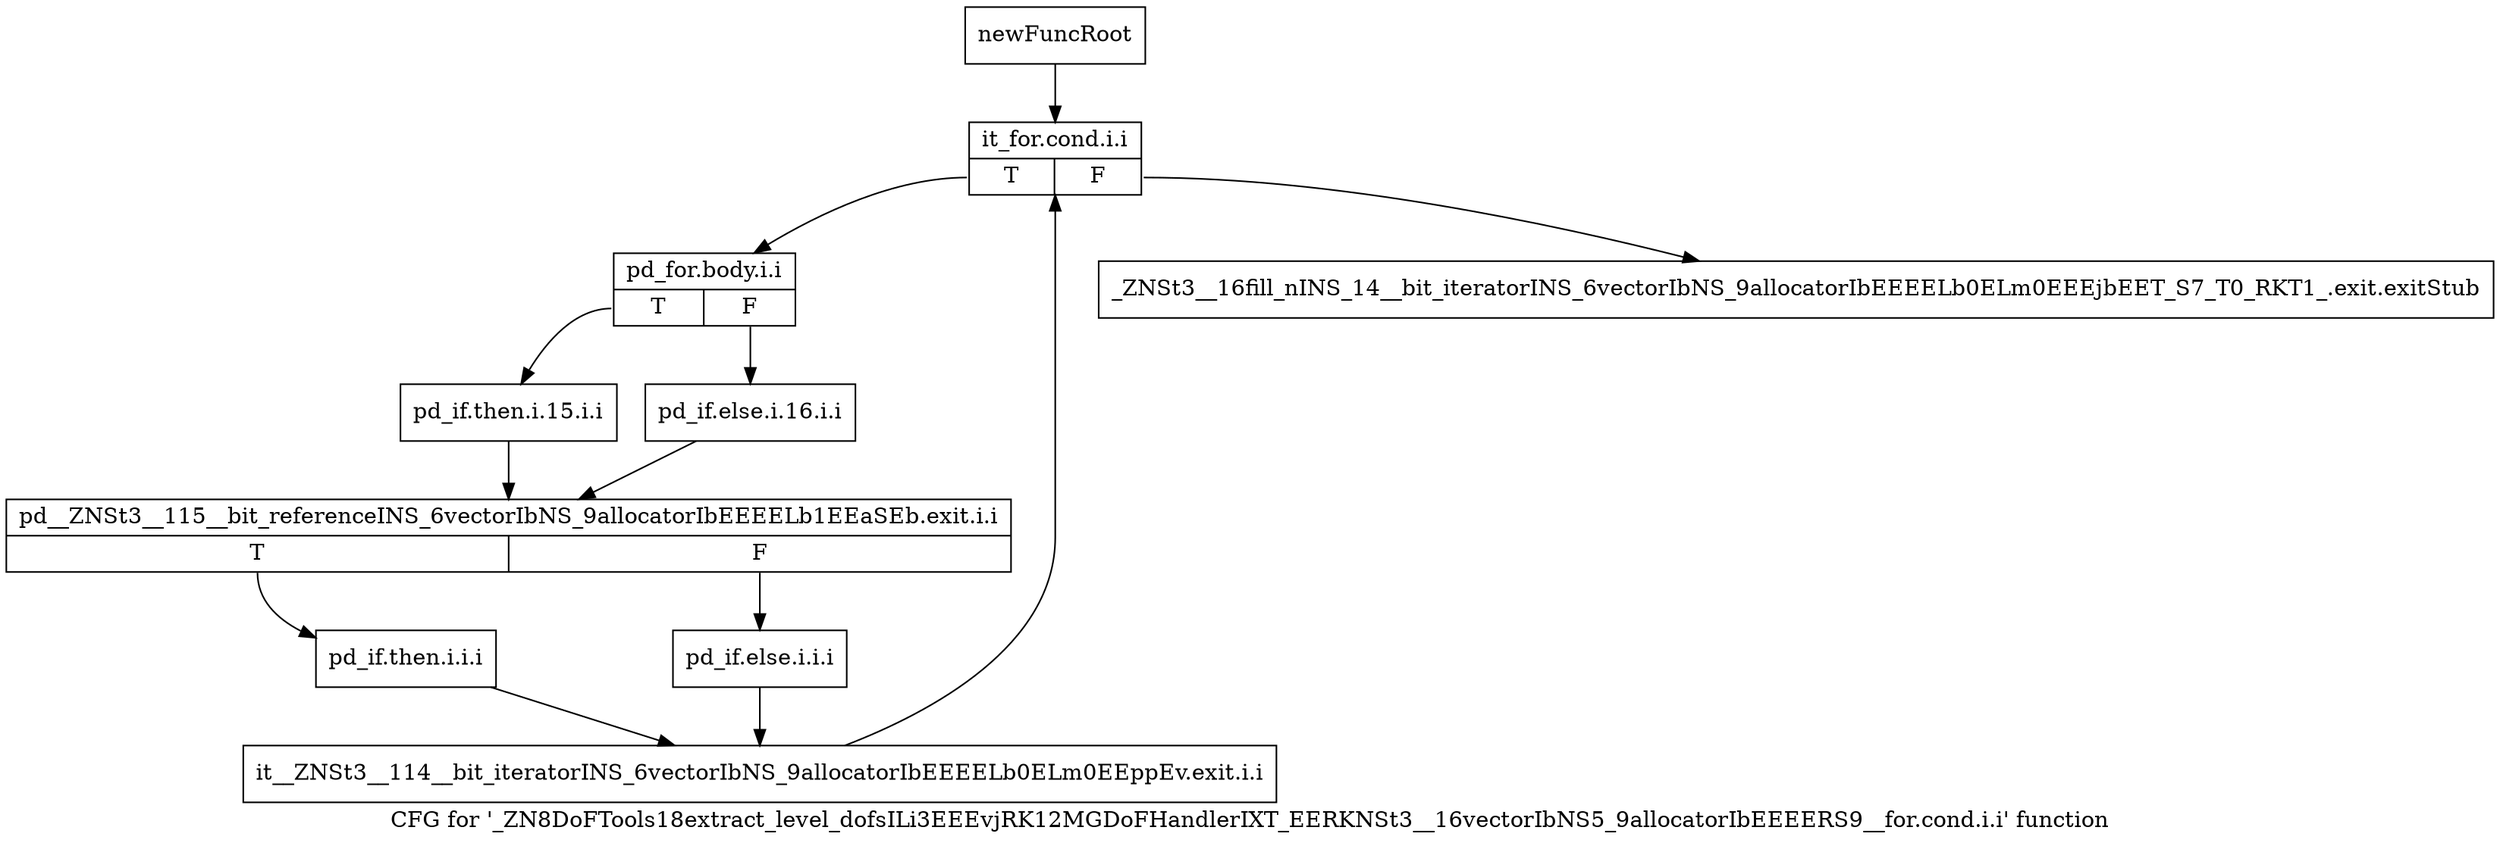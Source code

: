 digraph "CFG for '_ZN8DoFTools18extract_level_dofsILi3EEEvjRK12MGDoFHandlerIXT_EERKNSt3__16vectorIbNS5_9allocatorIbEEEERS9__for.cond.i.i' function" {
	label="CFG for '_ZN8DoFTools18extract_level_dofsILi3EEEvjRK12MGDoFHandlerIXT_EERKNSt3__16vectorIbNS5_9allocatorIbEEEERS9__for.cond.i.i' function";

	Node0x8fe5da0 [shape=record,label="{newFuncRoot}"];
	Node0x8fe5da0 -> Node0x8fe5e40;
	Node0x8fe5df0 [shape=record,label="{_ZNSt3__16fill_nINS_14__bit_iteratorINS_6vectorIbNS_9allocatorIbEEEELb0ELm0EEEjbEET_S7_T0_RKT1_.exit.exitStub}"];
	Node0x8fe5e40 [shape=record,label="{it_for.cond.i.i|{<s0>T|<s1>F}}"];
	Node0x8fe5e40:s0 -> Node0x8fe5e90;
	Node0x8fe5e40:s1 -> Node0x8fe5df0;
	Node0x8fe5e90 [shape=record,label="{pd_for.body.i.i|{<s0>T|<s1>F}}"];
	Node0x8fe5e90:s0 -> Node0x8fe5f30;
	Node0x8fe5e90:s1 -> Node0x8fe5ee0;
	Node0x8fe5ee0 [shape=record,label="{pd_if.else.i.16.i.i}"];
	Node0x8fe5ee0 -> Node0x8fe5f80;
	Node0x8fe5f30 [shape=record,label="{pd_if.then.i.15.i.i}"];
	Node0x8fe5f30 -> Node0x8fe5f80;
	Node0x8fe5f80 [shape=record,label="{pd__ZNSt3__115__bit_referenceINS_6vectorIbNS_9allocatorIbEEEELb1EEaSEb.exit.i.i|{<s0>T|<s1>F}}"];
	Node0x8fe5f80:s0 -> Node0x8fe6020;
	Node0x8fe5f80:s1 -> Node0x8fe5fd0;
	Node0x8fe5fd0 [shape=record,label="{pd_if.else.i.i.i}"];
	Node0x8fe5fd0 -> Node0x8fe6070;
	Node0x8fe6020 [shape=record,label="{pd_if.then.i.i.i}"];
	Node0x8fe6020 -> Node0x8fe6070;
	Node0x8fe6070 [shape=record,label="{it__ZNSt3__114__bit_iteratorINS_6vectorIbNS_9allocatorIbEEEELb0ELm0EEppEv.exit.i.i}"];
	Node0x8fe6070 -> Node0x8fe5e40;
}
